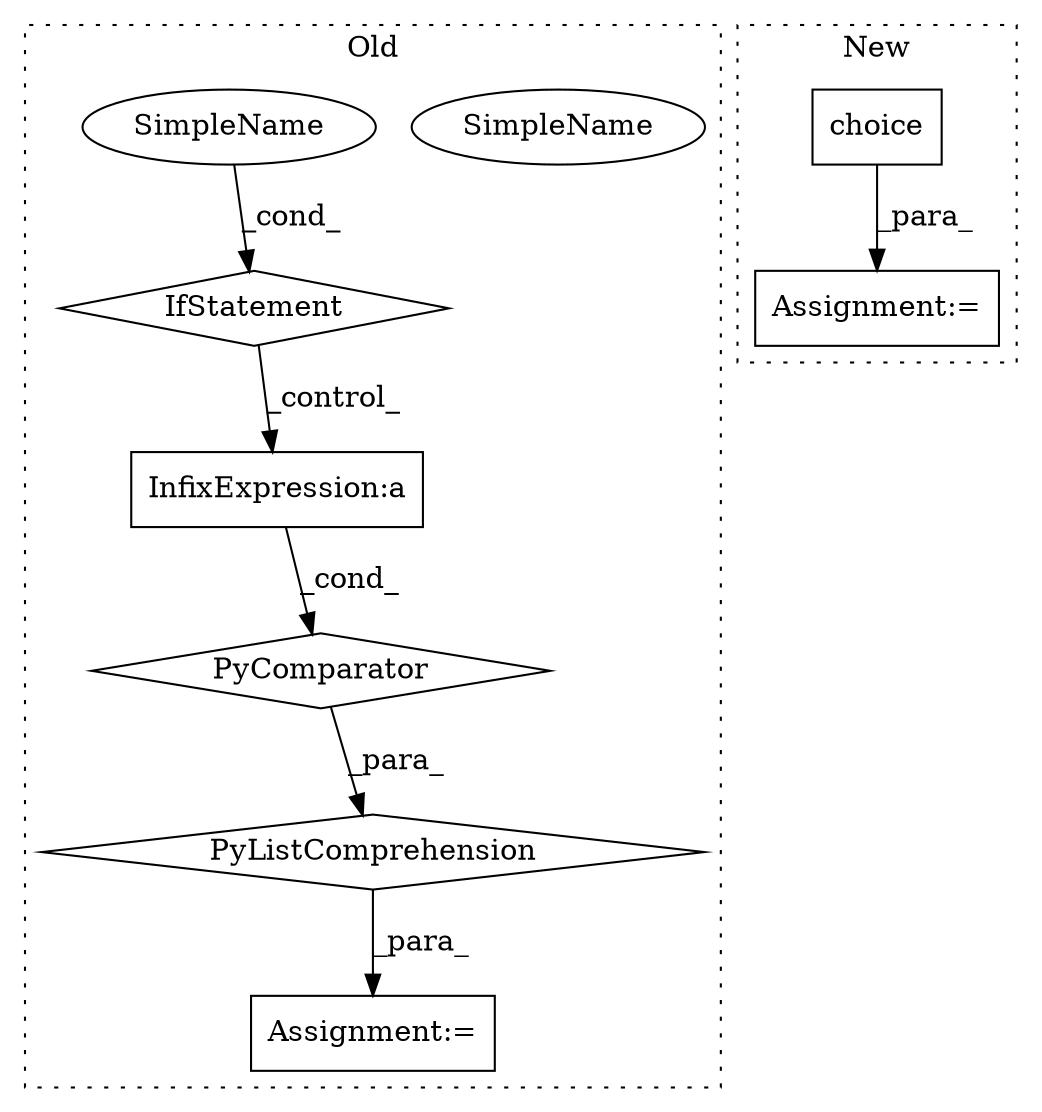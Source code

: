 digraph G {
subgraph cluster0 {
1 [label="PyComparator" a="113" s="3285" l="27" shape="diamond"];
3 [label="Assignment:=" a="7" s="3162" l="14" shape="box"];
4 [label="PyListComprehension" a="109" s="3176" l="144" shape="diamond"];
5 [label="InfixExpression:a" a="27" s="3200" l="3" shape="box"];
6 [label="IfStatement" a="25" s="3285" l="27" shape="diamond"];
7 [label="SimpleName" a="42" s="3307" l="5" shape="ellipse"];
9 [label="SimpleName" a="42" s="3307" l="5" shape="ellipse"];
label = "Old";
style="dotted";
}
subgraph cluster1 {
2 [label="choice" a="32" s="3028,3103" l="7,1" shape="box"];
8 [label="Assignment:=" a="7" s="3014" l="1" shape="box"];
label = "New";
style="dotted";
}
1 -> 4 [label="_para_"];
2 -> 8 [label="_para_"];
4 -> 3 [label="_para_"];
5 -> 1 [label="_cond_"];
6 -> 5 [label="_control_"];
9 -> 6 [label="_cond_"];
}